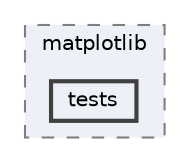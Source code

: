 digraph "/home/jam/Research/IRES-2025/dev/src/llm-scripts/testing/hypothesis-testing/hyp-env/lib/python3.12/site-packages/matplotlib/tests"
{
 // LATEX_PDF_SIZE
  bgcolor="transparent";
  edge [fontname=Helvetica,fontsize=10,labelfontname=Helvetica,labelfontsize=10];
  node [fontname=Helvetica,fontsize=10,shape=box,height=0.2,width=0.4];
  compound=true
  subgraph clusterdir_b7d6549aff4d72877f68c88558aeb595 {
    graph [ bgcolor="#edf0f7", pencolor="grey50", label="matplotlib", fontname=Helvetica,fontsize=10 style="filled,dashed", URL="dir_b7d6549aff4d72877f68c88558aeb595.html",tooltip=""]
  dir_7f68de55d3f368039cab1ee783d8c5a1 [label="tests", fillcolor="#edf0f7", color="grey25", style="filled,bold", URL="dir_7f68de55d3f368039cab1ee783d8c5a1.html",tooltip=""];
  }
}
